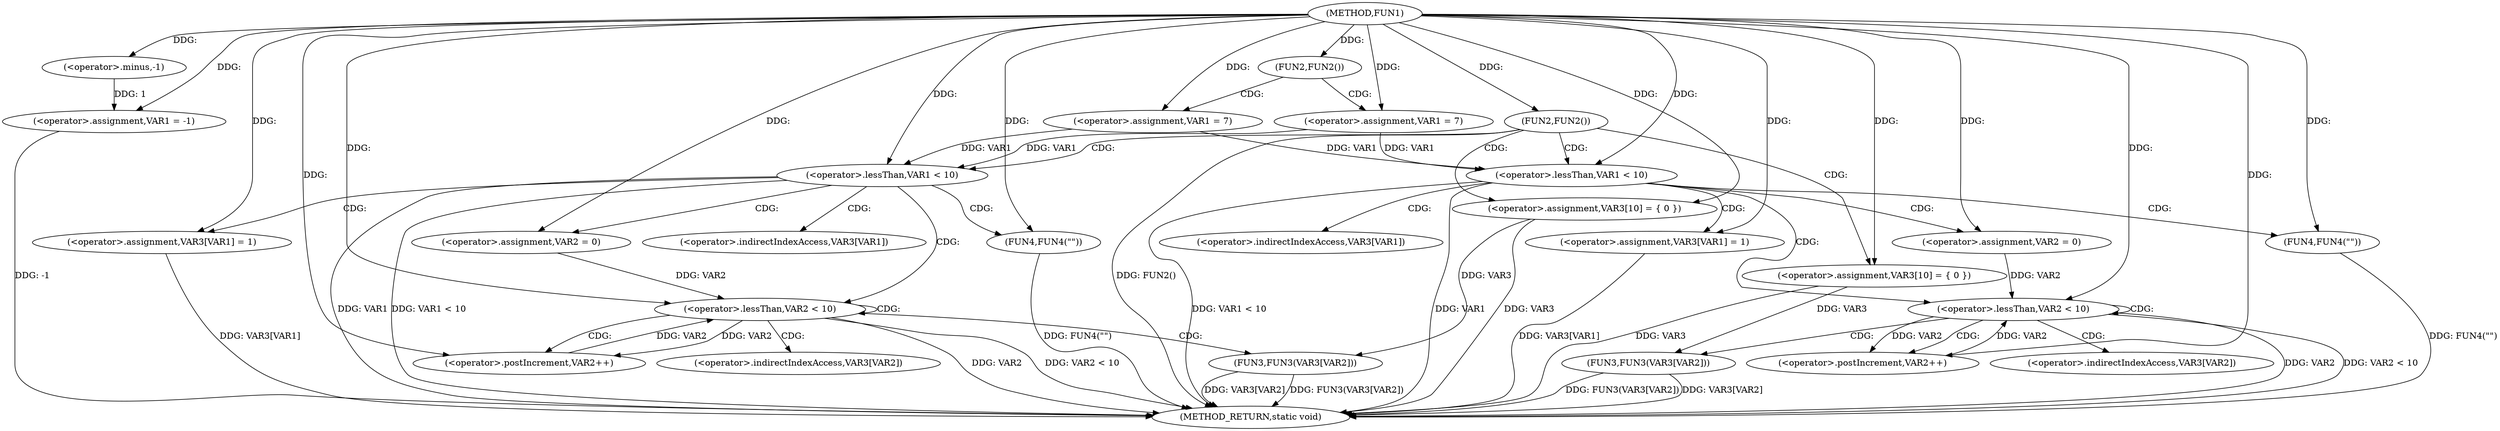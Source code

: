 digraph FUN1 {  
"1000100" [label = "(METHOD,FUN1)" ]
"1000189" [label = "(METHOD_RETURN,static void)" ]
"1000103" [label = "(<operator>.assignment,VAR1 = -1)" ]
"1000105" [label = "(<operator>.minus,-1)" ]
"1000108" [label = "(FUN2,FUN2())" ]
"1000110" [label = "(<operator>.assignment,VAR1 = 7)" ]
"1000115" [label = "(<operator>.assignment,VAR1 = 7)" ]
"1000119" [label = "(FUN2,FUN2())" ]
"1000124" [label = "(<operator>.assignment,VAR3[10] = { 0 })" ]
"1000127" [label = "(<operator>.lessThan,VAR1 < 10)" ]
"1000131" [label = "(<operator>.assignment,VAR3[VAR1] = 1)" ]
"1000137" [label = "(<operator>.assignment,VAR2 = 0)" ]
"1000140" [label = "(<operator>.lessThan,VAR2 < 10)" ]
"1000143" [label = "(<operator>.postIncrement,VAR2++)" ]
"1000146" [label = "(FUN3,FUN3(VAR3[VAR2]))" ]
"1000152" [label = "(FUN4,FUN4(\"\"))" ]
"1000159" [label = "(<operator>.assignment,VAR3[10] = { 0 })" ]
"1000162" [label = "(<operator>.lessThan,VAR1 < 10)" ]
"1000166" [label = "(<operator>.assignment,VAR3[VAR1] = 1)" ]
"1000172" [label = "(<operator>.assignment,VAR2 = 0)" ]
"1000175" [label = "(<operator>.lessThan,VAR2 < 10)" ]
"1000178" [label = "(<operator>.postIncrement,VAR2++)" ]
"1000181" [label = "(FUN3,FUN3(VAR3[VAR2]))" ]
"1000187" [label = "(FUN4,FUN4(\"\"))" ]
"1000132" [label = "(<operator>.indirectIndexAccess,VAR3[VAR1])" ]
"1000147" [label = "(<operator>.indirectIndexAccess,VAR3[VAR2])" ]
"1000167" [label = "(<operator>.indirectIndexAccess,VAR3[VAR1])" ]
"1000182" [label = "(<operator>.indirectIndexAccess,VAR3[VAR2])" ]
  "1000124" -> "1000189"  [ label = "DDG: VAR3"] 
  "1000103" -> "1000189"  [ label = "DDG: -1"] 
  "1000159" -> "1000189"  [ label = "DDG: VAR3"] 
  "1000181" -> "1000189"  [ label = "DDG: FUN3(VAR3[VAR2])"] 
  "1000175" -> "1000189"  [ label = "DDG: VAR2"] 
  "1000127" -> "1000189"  [ label = "DDG: VAR1 < 10"] 
  "1000127" -> "1000189"  [ label = "DDG: VAR1"] 
  "1000119" -> "1000189"  [ label = "DDG: FUN2()"] 
  "1000146" -> "1000189"  [ label = "DDG: VAR3[VAR2]"] 
  "1000181" -> "1000189"  [ label = "DDG: VAR3[VAR2]"] 
  "1000187" -> "1000189"  [ label = "DDG: FUN4(\"\")"] 
  "1000131" -> "1000189"  [ label = "DDG: VAR3[VAR1]"] 
  "1000140" -> "1000189"  [ label = "DDG: VAR2"] 
  "1000140" -> "1000189"  [ label = "DDG: VAR2 < 10"] 
  "1000152" -> "1000189"  [ label = "DDG: FUN4(\"\")"] 
  "1000166" -> "1000189"  [ label = "DDG: VAR3[VAR1]"] 
  "1000162" -> "1000189"  [ label = "DDG: VAR1"] 
  "1000162" -> "1000189"  [ label = "DDG: VAR1 < 10"] 
  "1000146" -> "1000189"  [ label = "DDG: FUN3(VAR3[VAR2])"] 
  "1000175" -> "1000189"  [ label = "DDG: VAR2 < 10"] 
  "1000105" -> "1000103"  [ label = "DDG: 1"] 
  "1000100" -> "1000103"  [ label = "DDG: "] 
  "1000100" -> "1000105"  [ label = "DDG: "] 
  "1000100" -> "1000108"  [ label = "DDG: "] 
  "1000100" -> "1000110"  [ label = "DDG: "] 
  "1000100" -> "1000115"  [ label = "DDG: "] 
  "1000100" -> "1000119"  [ label = "DDG: "] 
  "1000100" -> "1000124"  [ label = "DDG: "] 
  "1000110" -> "1000127"  [ label = "DDG: VAR1"] 
  "1000115" -> "1000127"  [ label = "DDG: VAR1"] 
  "1000100" -> "1000127"  [ label = "DDG: "] 
  "1000100" -> "1000131"  [ label = "DDG: "] 
  "1000100" -> "1000137"  [ label = "DDG: "] 
  "1000143" -> "1000140"  [ label = "DDG: VAR2"] 
  "1000137" -> "1000140"  [ label = "DDG: VAR2"] 
  "1000100" -> "1000140"  [ label = "DDG: "] 
  "1000140" -> "1000143"  [ label = "DDG: VAR2"] 
  "1000100" -> "1000143"  [ label = "DDG: "] 
  "1000124" -> "1000146"  [ label = "DDG: VAR3"] 
  "1000100" -> "1000152"  [ label = "DDG: "] 
  "1000100" -> "1000159"  [ label = "DDG: "] 
  "1000110" -> "1000162"  [ label = "DDG: VAR1"] 
  "1000115" -> "1000162"  [ label = "DDG: VAR1"] 
  "1000100" -> "1000162"  [ label = "DDG: "] 
  "1000100" -> "1000166"  [ label = "DDG: "] 
  "1000100" -> "1000172"  [ label = "DDG: "] 
  "1000178" -> "1000175"  [ label = "DDG: VAR2"] 
  "1000172" -> "1000175"  [ label = "DDG: VAR2"] 
  "1000100" -> "1000175"  [ label = "DDG: "] 
  "1000175" -> "1000178"  [ label = "DDG: VAR2"] 
  "1000100" -> "1000178"  [ label = "DDG: "] 
  "1000159" -> "1000181"  [ label = "DDG: VAR3"] 
  "1000100" -> "1000187"  [ label = "DDG: "] 
  "1000108" -> "1000110"  [ label = "CDG: "] 
  "1000108" -> "1000115"  [ label = "CDG: "] 
  "1000119" -> "1000127"  [ label = "CDG: "] 
  "1000119" -> "1000159"  [ label = "CDG: "] 
  "1000119" -> "1000124"  [ label = "CDG: "] 
  "1000119" -> "1000162"  [ label = "CDG: "] 
  "1000127" -> "1000152"  [ label = "CDG: "] 
  "1000127" -> "1000131"  [ label = "CDG: "] 
  "1000127" -> "1000132"  [ label = "CDG: "] 
  "1000127" -> "1000137"  [ label = "CDG: "] 
  "1000127" -> "1000140"  [ label = "CDG: "] 
  "1000140" -> "1000143"  [ label = "CDG: "] 
  "1000140" -> "1000147"  [ label = "CDG: "] 
  "1000140" -> "1000146"  [ label = "CDG: "] 
  "1000140" -> "1000140"  [ label = "CDG: "] 
  "1000162" -> "1000166"  [ label = "CDG: "] 
  "1000162" -> "1000172"  [ label = "CDG: "] 
  "1000162" -> "1000167"  [ label = "CDG: "] 
  "1000162" -> "1000175"  [ label = "CDG: "] 
  "1000162" -> "1000187"  [ label = "CDG: "] 
  "1000175" -> "1000182"  [ label = "CDG: "] 
  "1000175" -> "1000178"  [ label = "CDG: "] 
  "1000175" -> "1000175"  [ label = "CDG: "] 
  "1000175" -> "1000181"  [ label = "CDG: "] 
}
